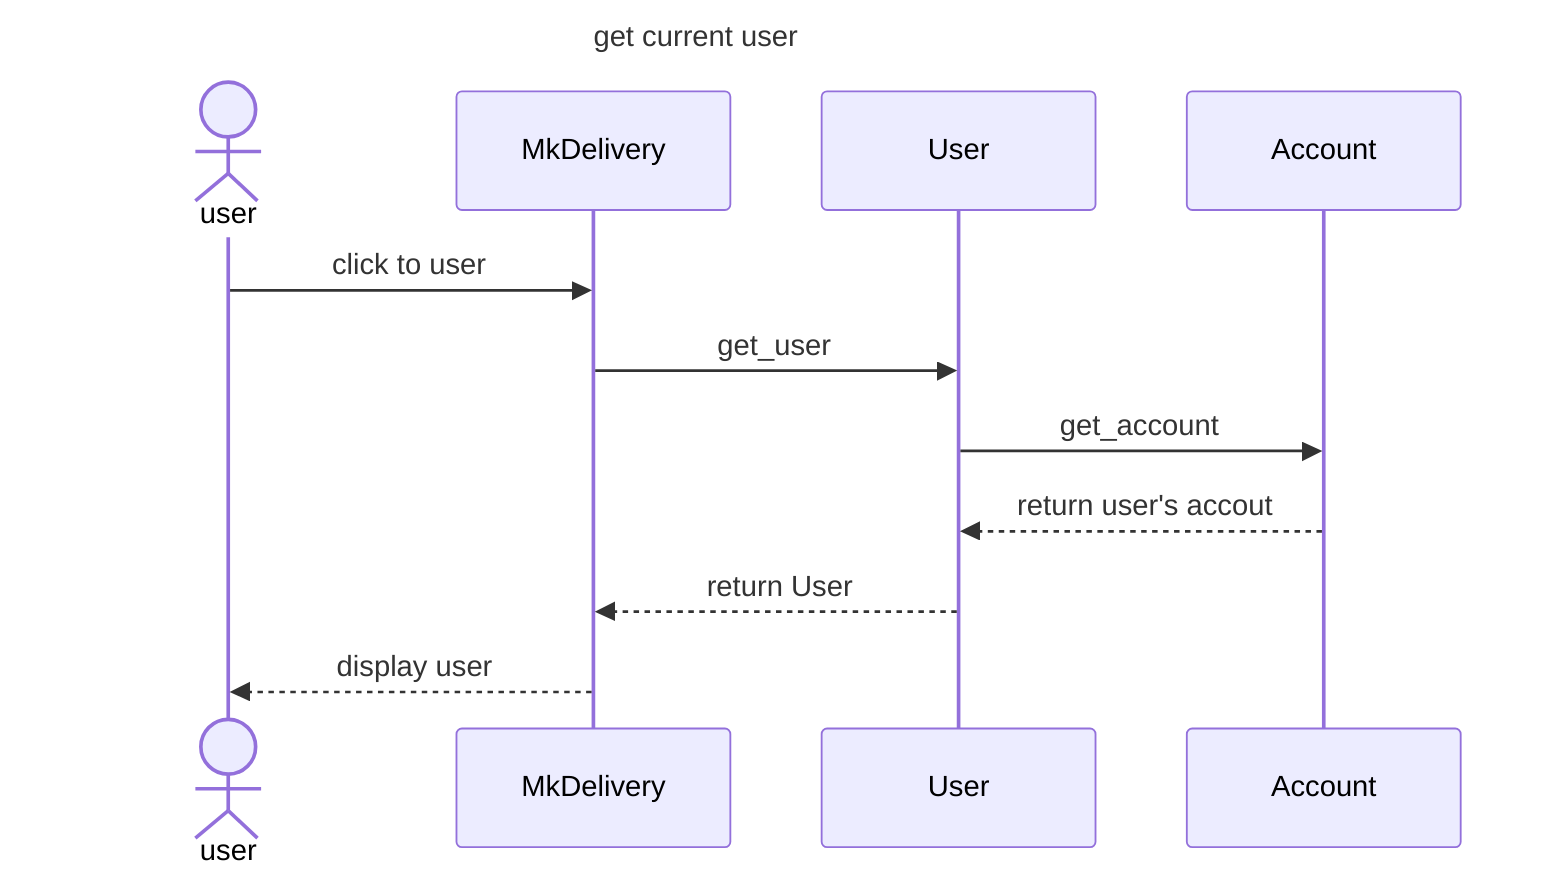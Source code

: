 sequenceDiagram
    title get current user
    actor user
    participant MkDelivery
    participant User
    participant Account
   
    user ->> MkDelivery:click to user
    MkDelivery ->> User:get_user
    User ->> Account:get_account
    Account -->> User :return user's accout
    User -->> MkDelivery:return User
    MkDelivery -->> user:display user